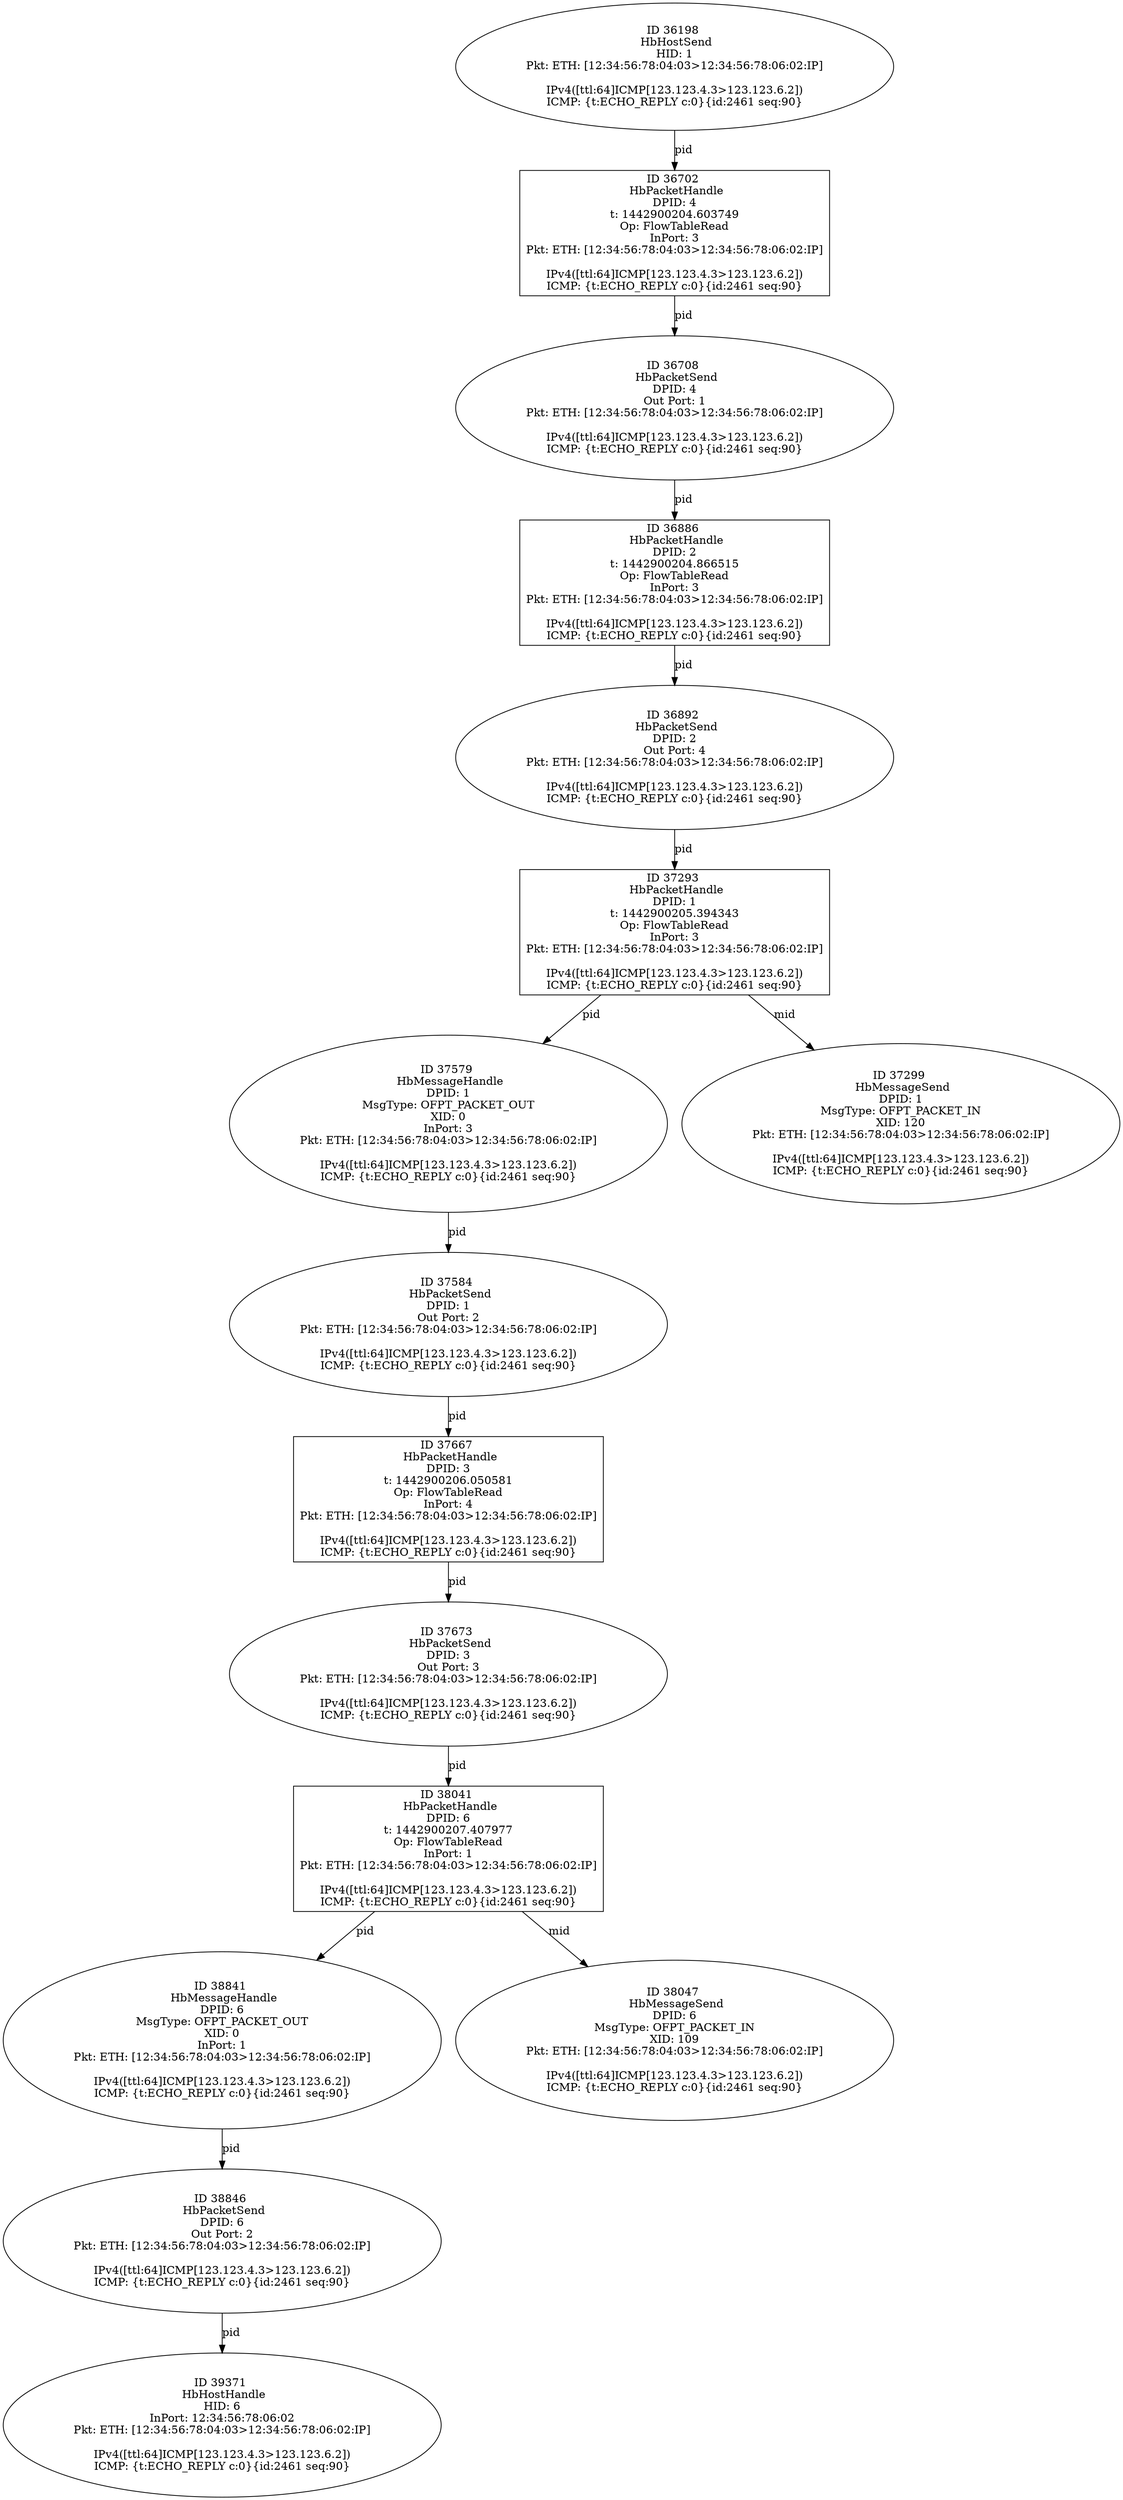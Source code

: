 strict digraph G {
37667 [shape=box, event=<hb_events.HbPacketHandle object at 0x10fd6e090>, label="ID 37667 
 HbPacketHandle
DPID: 3
t: 1442900206.050581
Op: FlowTableRead
InPort: 4
Pkt: ETH: [12:34:56:78:04:03>12:34:56:78:06:02:IP]

IPv4([ttl:64]ICMP[123.123.4.3>123.123.6.2])
ICMP: {t:ECHO_REPLY c:0}{id:2461 seq:90}"];
36708 [shape=oval, event=<hb_events.HbPacketSend object at 0x10f79e450>, label="ID 36708 
 HbPacketSend
DPID: 4
Out Port: 1
Pkt: ETH: [12:34:56:78:04:03>12:34:56:78:06:02:IP]

IPv4([ttl:64]ICMP[123.123.4.3>123.123.6.2])
ICMP: {t:ECHO_REPLY c:0}{id:2461 seq:90}"];
36198 [shape=oval, event=<hb_events.HbHostSend object at 0x10f4ca550>, label="ID 36198 
 HbHostSend
HID: 1
Pkt: ETH: [12:34:56:78:04:03>12:34:56:78:06:02:IP]

IPv4([ttl:64]ICMP[123.123.4.3>123.123.6.2])
ICMP: {t:ECHO_REPLY c:0}{id:2461 seq:90}"];
37673 [shape=oval, event=<hb_events.HbPacketSend object at 0x10fd20e90>, label="ID 37673 
 HbPacketSend
DPID: 3
Out Port: 3
Pkt: ETH: [12:34:56:78:04:03>12:34:56:78:06:02:IP]

IPv4([ttl:64]ICMP[123.123.4.3>123.123.6.2])
ICMP: {t:ECHO_REPLY c:0}{id:2461 seq:90}"];
37579 [shape=oval, event=<hb_events.HbMessageHandle object at 0x10fc99850>, label="ID 37579 
 HbMessageHandle
DPID: 1
MsgType: OFPT_PACKET_OUT
XID: 0
InPort: 3
Pkt: ETH: [12:34:56:78:04:03>12:34:56:78:06:02:IP]

IPv4([ttl:64]ICMP[123.123.4.3>123.123.6.2])
ICMP: {t:ECHO_REPLY c:0}{id:2461 seq:90}"];
37293 [shape=box, event=<hb_events.HbPacketHandle object at 0x10fac8650>, label="ID 37293 
 HbPacketHandle
DPID: 1
t: 1442900205.394343
Op: FlowTableRead
InPort: 3
Pkt: ETH: [12:34:56:78:04:03>12:34:56:78:06:02:IP]

IPv4([ttl:64]ICMP[123.123.4.3>123.123.6.2])
ICMP: {t:ECHO_REPLY c:0}{id:2461 seq:90}"];
37584 [shape=oval, event=<hb_events.HbPacketSend object at 0x10fc99b10>, label="ID 37584 
 HbPacketSend
DPID: 1
Out Port: 2
Pkt: ETH: [12:34:56:78:04:03>12:34:56:78:06:02:IP]

IPv4([ttl:64]ICMP[123.123.4.3>123.123.6.2])
ICMP: {t:ECHO_REPLY c:0}{id:2461 seq:90}"];
37299 [shape=oval, event=<hb_events.HbMessageSend object at 0x10fac8d50>, label="ID 37299 
 HbMessageSend
DPID: 1
MsgType: OFPT_PACKET_IN
XID: 120
Pkt: ETH: [12:34:56:78:04:03>12:34:56:78:06:02:IP]

IPv4([ttl:64]ICMP[123.123.4.3>123.123.6.2])
ICMP: {t:ECHO_REPLY c:0}{id:2461 seq:90}"];
36702 [shape=box, event=<hb_events.HbPacketHandle object at 0x10f79edd0>, label="ID 36702 
 HbPacketHandle
DPID: 4
t: 1442900204.603749
Op: FlowTableRead
InPort: 3
Pkt: ETH: [12:34:56:78:04:03>12:34:56:78:06:02:IP]

IPv4([ttl:64]ICMP[123.123.4.3>123.123.6.2])
ICMP: {t:ECHO_REPLY c:0}{id:2461 seq:90}"];
36886 [shape=box, event=<hb_events.HbPacketHandle object at 0x10f8bcb10>, label="ID 36886 
 HbPacketHandle
DPID: 2
t: 1442900204.866515
Op: FlowTableRead
InPort: 3
Pkt: ETH: [12:34:56:78:04:03>12:34:56:78:06:02:IP]

IPv4([ttl:64]ICMP[123.123.4.3>123.123.6.2])
ICMP: {t:ECHO_REPLY c:0}{id:2461 seq:90}"];
38041 [shape=box, event=<hb_events.HbPacketHandle object at 0x10ff95290>, label="ID 38041 
 HbPacketHandle
DPID: 6
t: 1442900207.407977
Op: FlowTableRead
InPort: 1
Pkt: ETH: [12:34:56:78:04:03>12:34:56:78:06:02:IP]

IPv4([ttl:64]ICMP[123.123.4.3>123.123.6.2])
ICMP: {t:ECHO_REPLY c:0}{id:2461 seq:90}"];
38841 [shape=oval, event=<hb_events.HbMessageHandle object at 0x1105af650>, label="ID 38841 
 HbMessageHandle
DPID: 6
MsgType: OFPT_PACKET_OUT
XID: 0
InPort: 1
Pkt: ETH: [12:34:56:78:04:03>12:34:56:78:06:02:IP]

IPv4([ttl:64]ICMP[123.123.4.3>123.123.6.2])
ICMP: {t:ECHO_REPLY c:0}{id:2461 seq:90}"];
36892 [shape=oval, event=<hb_events.HbPacketSend object at 0x10f8c9f90>, label="ID 36892 
 HbPacketSend
DPID: 2
Out Port: 4
Pkt: ETH: [12:34:56:78:04:03>12:34:56:78:06:02:IP]

IPv4([ttl:64]ICMP[123.123.4.3>123.123.6.2])
ICMP: {t:ECHO_REPLY c:0}{id:2461 seq:90}"];
39371 [shape=oval, event=<hb_events.HbHostHandle object at 0x1106ce9d0>, label="ID 39371 
 HbHostHandle
HID: 6
InPort: 12:34:56:78:06:02
Pkt: ETH: [12:34:56:78:04:03>12:34:56:78:06:02:IP]

IPv4([ttl:64]ICMP[123.123.4.3>123.123.6.2])
ICMP: {t:ECHO_REPLY c:0}{id:2461 seq:90}"];
38846 [shape=oval, event=<hb_events.HbPacketSend object at 0x1105afb50>, label="ID 38846 
 HbPacketSend
DPID: 6
Out Port: 2
Pkt: ETH: [12:34:56:78:04:03>12:34:56:78:06:02:IP]

IPv4([ttl:64]ICMP[123.123.4.3>123.123.6.2])
ICMP: {t:ECHO_REPLY c:0}{id:2461 seq:90}"];
38047 [shape=oval, event=<hb_events.HbMessageSend object at 0x10ff95710>, label="ID 38047 
 HbMessageSend
DPID: 6
MsgType: OFPT_PACKET_IN
XID: 109
Pkt: ETH: [12:34:56:78:04:03>12:34:56:78:06:02:IP]

IPv4([ttl:64]ICMP[123.123.4.3>123.123.6.2])
ICMP: {t:ECHO_REPLY c:0}{id:2461 seq:90}"];
37667 -> 37673  [rel=pid, label=pid];
36708 -> 36886  [rel=pid, label=pid];
36198 -> 36702  [rel=pid, label=pid];
37673 -> 38041  [rel=pid, label=pid];
37579 -> 37584  [rel=pid, label=pid];
37293 -> 37299  [rel=mid, label=mid];
37293 -> 37579  [rel=pid, label=pid];
37584 -> 37667  [rel=pid, label=pid];
38846 -> 39371  [rel=pid, label=pid];
36886 -> 36892  [rel=pid, label=pid];
38841 -> 38846  [rel=pid, label=pid];
38041 -> 38841  [rel=pid, label=pid];
38041 -> 38047  [rel=mid, label=mid];
36892 -> 37293  [rel=pid, label=pid];
36702 -> 36708  [rel=pid, label=pid];
}
